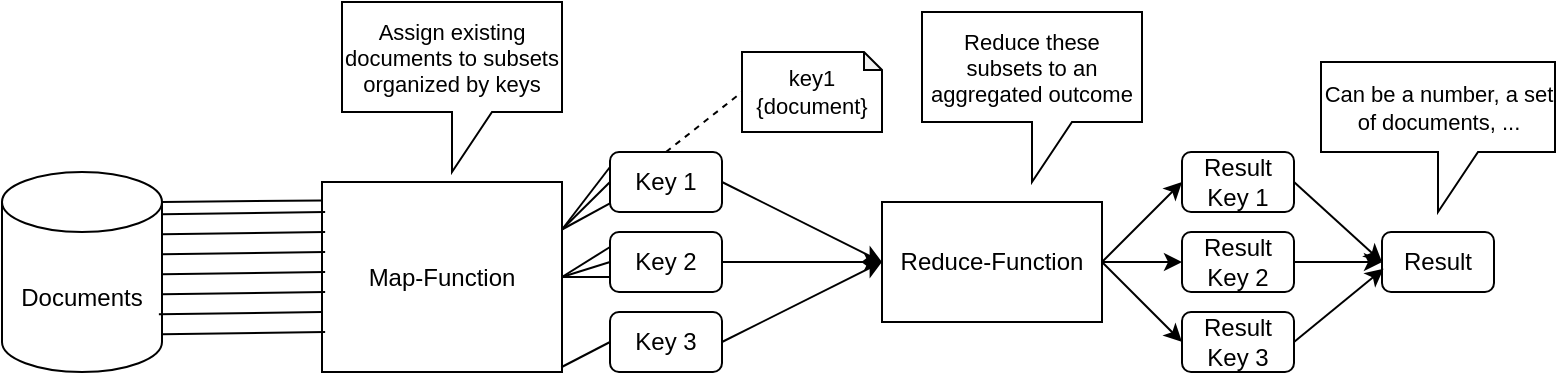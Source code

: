 <mxfile version="13.9.9" type="device"><diagram id="2H5uXEGFZJA4UX5rWxdp" name="Seite-1"><mxGraphModel dx="749" dy="666" grid="1" gridSize="10" guides="1" tooltips="1" connect="1" arrows="1" fold="1" page="1" pageScale="1" pageWidth="827" pageHeight="1169" math="0" shadow="0"><root><mxCell id="0"/><mxCell id="1" parent="0"/><mxCell id="IGHNBRjYa9m0Qj-Y1-cU-1" value="Documents" style="shape=cylinder3;whiteSpace=wrap;html=1;boundedLbl=1;backgroundOutline=1;size=15;" vertex="1" parent="1"><mxGeometry x="40" y="120" width="80" height="100" as="geometry"/></mxCell><mxCell id="IGHNBRjYa9m0Qj-Y1-cU-2" value="Map-Function" style="rounded=0;whiteSpace=wrap;html=1;" vertex="1" parent="1"><mxGeometry x="200" y="125" width="120" height="95" as="geometry"/></mxCell><mxCell id="IGHNBRjYa9m0Qj-Y1-cU-3" value="" style="endArrow=none;html=1;entryX=0.002;entryY=0.097;entryDx=0;entryDy=0;entryPerimeter=0;exitX=1;exitY=0;exitDx=0;exitDy=15;exitPerimeter=0;" edge="1" parent="1" source="IGHNBRjYa9m0Qj-Y1-cU-1" target="IGHNBRjYa9m0Qj-Y1-cU-2"><mxGeometry width="50" height="50" relative="1" as="geometry"><mxPoint x="300" y="420" as="sourcePoint"/><mxPoint x="350" y="370" as="targetPoint"/></mxGeometry></mxCell><mxCell id="IGHNBRjYa9m0Qj-Y1-cU-4" value="" style="endArrow=none;html=1;entryX=0.013;entryY=0.147;entryDx=0;entryDy=0;entryPerimeter=0;exitX=1;exitY=0;exitDx=0;exitDy=15;exitPerimeter=0;" edge="1" parent="1"><mxGeometry width="50" height="50" relative="1" as="geometry"><mxPoint x="120" y="141.18" as="sourcePoint"/><mxPoint x="201.56" y="140.0" as="targetPoint"/></mxGeometry></mxCell><mxCell id="IGHNBRjYa9m0Qj-Y1-cU-5" value="" style="endArrow=none;html=1;entryX=0.013;entryY=0.147;entryDx=0;entryDy=0;entryPerimeter=0;exitX=1;exitY=0;exitDx=0;exitDy=15;exitPerimeter=0;" edge="1" parent="1"><mxGeometry width="50" height="50" relative="1" as="geometry"><mxPoint x="120" y="151.18" as="sourcePoint"/><mxPoint x="201.56" y="150" as="targetPoint"/></mxGeometry></mxCell><mxCell id="IGHNBRjYa9m0Qj-Y1-cU-6" value="" style="endArrow=none;html=1;entryX=0.013;entryY=0.147;entryDx=0;entryDy=0;entryPerimeter=0;exitX=1;exitY=0;exitDx=0;exitDy=15;exitPerimeter=0;" edge="1" parent="1"><mxGeometry width="50" height="50" relative="1" as="geometry"><mxPoint x="120" y="161.18" as="sourcePoint"/><mxPoint x="201.56" y="160" as="targetPoint"/></mxGeometry></mxCell><mxCell id="IGHNBRjYa9m0Qj-Y1-cU-7" value="" style="endArrow=none;html=1;entryX=0.013;entryY=0.147;entryDx=0;entryDy=0;entryPerimeter=0;exitX=1;exitY=0;exitDx=0;exitDy=15;exitPerimeter=0;" edge="1" parent="1"><mxGeometry width="50" height="50" relative="1" as="geometry"><mxPoint x="120" y="171.18" as="sourcePoint"/><mxPoint x="201.56" y="170" as="targetPoint"/></mxGeometry></mxCell><mxCell id="IGHNBRjYa9m0Qj-Y1-cU-8" value="Reduce-Function" style="rounded=0;whiteSpace=wrap;html=1;" vertex="1" parent="1"><mxGeometry x="480" y="135" width="110" height="60" as="geometry"/></mxCell><mxCell id="IGHNBRjYa9m0Qj-Y1-cU-9" value="Key 1" style="rounded=1;whiteSpace=wrap;html=1;" vertex="1" parent="1"><mxGeometry x="344" y="110" width="56" height="30" as="geometry"/></mxCell><mxCell id="IGHNBRjYa9m0Qj-Y1-cU-10" value="" style="endArrow=none;html=1;entryX=0;entryY=0.25;entryDx=0;entryDy=0;exitX=1;exitY=0.25;exitDx=0;exitDy=0;" edge="1" parent="1" source="IGHNBRjYa9m0Qj-Y1-cU-2" target="IGHNBRjYa9m0Qj-Y1-cU-9"><mxGeometry width="50" height="50" relative="1" as="geometry"><mxPoint x="130" y="145" as="sourcePoint"/><mxPoint x="211.56" y="143.82" as="targetPoint"/></mxGeometry></mxCell><mxCell id="IGHNBRjYa9m0Qj-Y1-cU-11" value="" style="endArrow=none;html=1;entryX=0;entryY=0.5;entryDx=0;entryDy=0;exitX=1;exitY=0.25;exitDx=0;exitDy=0;" edge="1" parent="1" source="IGHNBRjYa9m0Qj-Y1-cU-2" target="IGHNBRjYa9m0Qj-Y1-cU-9"><mxGeometry width="50" height="50" relative="1" as="geometry"><mxPoint x="330" y="150" as="sourcePoint"/><mxPoint x="354" y="127.5" as="targetPoint"/></mxGeometry></mxCell><mxCell id="IGHNBRjYa9m0Qj-Y1-cU-12" value="" style="endArrow=none;html=1;entryX=-0.001;entryY=0.857;entryDx=0;entryDy=0;exitX=1;exitY=0.25;exitDx=0;exitDy=0;entryPerimeter=0;" edge="1" parent="1" source="IGHNBRjYa9m0Qj-Y1-cU-2" target="IGHNBRjYa9m0Qj-Y1-cU-9"><mxGeometry width="50" height="50" relative="1" as="geometry"><mxPoint x="330" y="150" as="sourcePoint"/><mxPoint x="354" y="135" as="targetPoint"/></mxGeometry></mxCell><mxCell id="IGHNBRjYa9m0Qj-Y1-cU-13" value="Key 2" style="rounded=1;whiteSpace=wrap;html=1;" vertex="1" parent="1"><mxGeometry x="344" y="150" width="56" height="30" as="geometry"/></mxCell><mxCell id="IGHNBRjYa9m0Qj-Y1-cU-14" value="Key 3" style="rounded=1;whiteSpace=wrap;html=1;" vertex="1" parent="1"><mxGeometry x="344" y="190" width="56" height="30" as="geometry"/></mxCell><mxCell id="IGHNBRjYa9m0Qj-Y1-cU-15" value="" style="endArrow=none;html=1;entryX=0.013;entryY=0.147;entryDx=0;entryDy=0;entryPerimeter=0;exitX=1;exitY=0;exitDx=0;exitDy=15;exitPerimeter=0;" edge="1" parent="1"><mxGeometry width="50" height="50" relative="1" as="geometry"><mxPoint x="120" y="181.18" as="sourcePoint"/><mxPoint x="201.56" y="180" as="targetPoint"/></mxGeometry></mxCell><mxCell id="IGHNBRjYa9m0Qj-Y1-cU-16" value="" style="endArrow=none;html=1;entryX=0.013;entryY=0.147;entryDx=0;entryDy=0;entryPerimeter=0;exitX=1;exitY=0;exitDx=0;exitDy=15;exitPerimeter=0;" edge="1" parent="1"><mxGeometry width="50" height="50" relative="1" as="geometry"><mxPoint x="118.44" y="191.18" as="sourcePoint"/><mxPoint x="200.0" y="190" as="targetPoint"/></mxGeometry></mxCell><mxCell id="IGHNBRjYa9m0Qj-Y1-cU-17" value="" style="endArrow=none;html=1;entryX=0.013;entryY=0.147;entryDx=0;entryDy=0;entryPerimeter=0;exitX=1;exitY=0;exitDx=0;exitDy=15;exitPerimeter=0;" edge="1" parent="1"><mxGeometry width="50" height="50" relative="1" as="geometry"><mxPoint x="120" y="201.18" as="sourcePoint"/><mxPoint x="201.56" y="200" as="targetPoint"/></mxGeometry></mxCell><mxCell id="IGHNBRjYa9m0Qj-Y1-cU-18" value="" style="endArrow=none;html=1;entryX=0;entryY=0.5;entryDx=0;entryDy=0;exitX=0.997;exitY=0.975;exitDx=0;exitDy=0;exitPerimeter=0;" edge="1" parent="1" source="IGHNBRjYa9m0Qj-Y1-cU-2" target="IGHNBRjYa9m0Qj-Y1-cU-14"><mxGeometry width="50" height="50" relative="1" as="geometry"><mxPoint x="330" y="158.75" as="sourcePoint"/><mxPoint x="353.93" y="145.71" as="targetPoint"/></mxGeometry></mxCell><mxCell id="IGHNBRjYa9m0Qj-Y1-cU-19" value="" style="endArrow=none;html=1;entryX=0;entryY=0.25;entryDx=0;entryDy=0;exitX=1;exitY=0.5;exitDx=0;exitDy=0;" edge="1" parent="1" source="IGHNBRjYa9m0Qj-Y1-cU-2" target="IGHNBRjYa9m0Qj-Y1-cU-13"><mxGeometry width="50" height="50" relative="1" as="geometry"><mxPoint x="329.64" y="227.625" as="sourcePoint"/><mxPoint x="354" y="215" as="targetPoint"/></mxGeometry></mxCell><mxCell id="IGHNBRjYa9m0Qj-Y1-cU-20" value="" style="endArrow=none;html=1;entryX=0;entryY=0.5;entryDx=0;entryDy=0;exitX=1;exitY=0.5;exitDx=0;exitDy=0;" edge="1" parent="1" source="IGHNBRjYa9m0Qj-Y1-cU-2" target="IGHNBRjYa9m0Qj-Y1-cU-13"><mxGeometry width="50" height="50" relative="1" as="geometry"><mxPoint x="330" y="182.5" as="sourcePoint"/><mxPoint x="354" y="167.5" as="targetPoint"/></mxGeometry></mxCell><mxCell id="IGHNBRjYa9m0Qj-Y1-cU-21" value="" style="endArrow=none;html=1;entryX=0;entryY=0.75;entryDx=0;entryDy=0;exitX=1;exitY=0.5;exitDx=0;exitDy=0;" edge="1" parent="1" source="IGHNBRjYa9m0Qj-Y1-cU-2" target="IGHNBRjYa9m0Qj-Y1-cU-13"><mxGeometry width="50" height="50" relative="1" as="geometry"><mxPoint x="330" y="182.5" as="sourcePoint"/><mxPoint x="354" y="175" as="targetPoint"/></mxGeometry></mxCell><mxCell id="IGHNBRjYa9m0Qj-Y1-cU-22" value="key1&lt;br style=&quot;font-size: 11px;&quot;&gt;{document}" style="shape=note;whiteSpace=wrap;html=1;backgroundOutline=1;darkOpacity=0.05;size=9;fontSize=11;" vertex="1" parent="1"><mxGeometry x="410" y="60" width="70" height="40" as="geometry"/></mxCell><mxCell id="IGHNBRjYa9m0Qj-Y1-cU-23" value="" style="endArrow=none;dashed=1;html=1;fontSize=11;entryX=0;entryY=0.5;entryDx=0;entryDy=0;entryPerimeter=0;exitX=0.5;exitY=0;exitDx=0;exitDy=0;" edge="1" parent="1" source="IGHNBRjYa9m0Qj-Y1-cU-9" target="IGHNBRjYa9m0Qj-Y1-cU-22"><mxGeometry width="50" height="50" relative="1" as="geometry"><mxPoint x="370" y="90" as="sourcePoint"/><mxPoint x="450" y="100" as="targetPoint"/></mxGeometry></mxCell><mxCell id="IGHNBRjYa9m0Qj-Y1-cU-24" value="" style="endArrow=classic;html=1;fontSize=11;exitX=1;exitY=0.5;exitDx=0;exitDy=0;entryX=0;entryY=0.5;entryDx=0;entryDy=0;" edge="1" parent="1" source="IGHNBRjYa9m0Qj-Y1-cU-9" target="IGHNBRjYa9m0Qj-Y1-cU-8"><mxGeometry width="50" height="50" relative="1" as="geometry"><mxPoint x="450" y="170" as="sourcePoint"/><mxPoint x="500" y="120" as="targetPoint"/></mxGeometry></mxCell><mxCell id="IGHNBRjYa9m0Qj-Y1-cU-25" value="" style="endArrow=classic;html=1;fontSize=11;exitX=1;exitY=0.5;exitDx=0;exitDy=0;entryX=0;entryY=0.5;entryDx=0;entryDy=0;" edge="1" parent="1" source="IGHNBRjYa9m0Qj-Y1-cU-13" target="IGHNBRjYa9m0Qj-Y1-cU-8"><mxGeometry width="50" height="50" relative="1" as="geometry"><mxPoint x="410" y="135" as="sourcePoint"/><mxPoint x="510" y="165" as="targetPoint"/></mxGeometry></mxCell><mxCell id="IGHNBRjYa9m0Qj-Y1-cU-26" value="" style="endArrow=classic;html=1;fontSize=11;exitX=1;exitY=0.5;exitDx=0;exitDy=0;entryX=0;entryY=0.5;entryDx=0;entryDy=0;" edge="1" parent="1" source="IGHNBRjYa9m0Qj-Y1-cU-14" target="IGHNBRjYa9m0Qj-Y1-cU-8"><mxGeometry width="50" height="50" relative="1" as="geometry"><mxPoint x="410" y="175" as="sourcePoint"/><mxPoint x="510" y="165" as="targetPoint"/></mxGeometry></mxCell><mxCell id="IGHNBRjYa9m0Qj-Y1-cU-27" value="Assign existing documents to subsets organized by keys" style="shape=callout;whiteSpace=wrap;html=1;perimeter=calloutPerimeter;fontSize=11;" vertex="1" parent="1"><mxGeometry x="210" y="35" width="110" height="85" as="geometry"/></mxCell><mxCell id="IGHNBRjYa9m0Qj-Y1-cU-28" value="Reduce these subsets to an aggregated outcome" style="shape=callout;whiteSpace=wrap;html=1;perimeter=calloutPerimeter;fontSize=11;" vertex="1" parent="1"><mxGeometry x="500" y="40" width="110" height="85" as="geometry"/></mxCell><mxCell id="IGHNBRjYa9m0Qj-Y1-cU-29" value="Result Key 1" style="rounded=1;whiteSpace=wrap;html=1;" vertex="1" parent="1"><mxGeometry x="630" y="110" width="56" height="30" as="geometry"/></mxCell><mxCell id="IGHNBRjYa9m0Qj-Y1-cU-30" value="" style="endArrow=classic;html=1;fontSize=11;exitX=1;exitY=0.5;exitDx=0;exitDy=0;entryX=0;entryY=0.5;entryDx=0;entryDy=0;" edge="1" parent="1" source="IGHNBRjYa9m0Qj-Y1-cU-8" target="IGHNBRjYa9m0Qj-Y1-cU-29"><mxGeometry width="50" height="50" relative="1" as="geometry"><mxPoint x="620" y="230" as="sourcePoint"/><mxPoint x="670" y="180" as="targetPoint"/></mxGeometry></mxCell><mxCell id="IGHNBRjYa9m0Qj-Y1-cU-31" value="Result Key 2" style="rounded=1;whiteSpace=wrap;html=1;" vertex="1" parent="1"><mxGeometry x="630" y="150" width="56" height="30" as="geometry"/></mxCell><mxCell id="IGHNBRjYa9m0Qj-Y1-cU-32" value="Result Key 3" style="rounded=1;whiteSpace=wrap;html=1;" vertex="1" parent="1"><mxGeometry x="630" y="190" width="56" height="30" as="geometry"/></mxCell><mxCell id="IGHNBRjYa9m0Qj-Y1-cU-33" value="" style="endArrow=classic;html=1;fontSize=11;exitX=1;exitY=0.5;exitDx=0;exitDy=0;entryX=0;entryY=0.5;entryDx=0;entryDy=0;" edge="1" parent="1" source="IGHNBRjYa9m0Qj-Y1-cU-8" target="IGHNBRjYa9m0Qj-Y1-cU-31"><mxGeometry width="50" height="50" relative="1" as="geometry"><mxPoint x="600" y="175" as="sourcePoint"/><mxPoint x="650" y="150" as="targetPoint"/></mxGeometry></mxCell><mxCell id="IGHNBRjYa9m0Qj-Y1-cU-34" value="" style="endArrow=classic;html=1;fontSize=11;exitX=1;exitY=0.5;exitDx=0;exitDy=0;entryX=0;entryY=0.5;entryDx=0;entryDy=0;" edge="1" parent="1" source="IGHNBRjYa9m0Qj-Y1-cU-8" target="IGHNBRjYa9m0Qj-Y1-cU-32"><mxGeometry width="50" height="50" relative="1" as="geometry"><mxPoint x="600" y="175" as="sourcePoint"/><mxPoint x="650" y="190" as="targetPoint"/></mxGeometry></mxCell><mxCell id="IGHNBRjYa9m0Qj-Y1-cU-35" value="" style="endArrow=classic;html=1;fontSize=11;exitX=1;exitY=0.5;exitDx=0;exitDy=0;entryX=0;entryY=0.5;entryDx=0;entryDy=0;" edge="1" parent="1" source="IGHNBRjYa9m0Qj-Y1-cU-29" target="IGHNBRjYa9m0Qj-Y1-cU-36"><mxGeometry width="50" height="50" relative="1" as="geometry"><mxPoint x="600" y="175" as="sourcePoint"/><mxPoint x="640" y="135" as="targetPoint"/></mxGeometry></mxCell><mxCell id="IGHNBRjYa9m0Qj-Y1-cU-36" value="Result" style="rounded=1;whiteSpace=wrap;html=1;" vertex="1" parent="1"><mxGeometry x="730" y="150" width="56" height="30" as="geometry"/></mxCell><mxCell id="IGHNBRjYa9m0Qj-Y1-cU-37" value="" style="endArrow=classic;html=1;fontSize=11;exitX=1;exitY=0.5;exitDx=0;exitDy=0;entryX=0;entryY=0.5;entryDx=0;entryDy=0;" edge="1" parent="1" source="IGHNBRjYa9m0Qj-Y1-cU-31" target="IGHNBRjYa9m0Qj-Y1-cU-36"><mxGeometry width="50" height="50" relative="1" as="geometry"><mxPoint x="696" y="135" as="sourcePoint"/><mxPoint x="750" y="175" as="targetPoint"/></mxGeometry></mxCell><mxCell id="IGHNBRjYa9m0Qj-Y1-cU-38" value="" style="endArrow=classic;html=1;fontSize=11;exitX=1;exitY=0.5;exitDx=0;exitDy=0;entryX=0.014;entryY=0.613;entryDx=0;entryDy=0;entryPerimeter=0;" edge="1" parent="1" source="IGHNBRjYa9m0Qj-Y1-cU-32" target="IGHNBRjYa9m0Qj-Y1-cU-36"><mxGeometry width="50" height="50" relative="1" as="geometry"><mxPoint x="696" y="175" as="sourcePoint"/><mxPoint x="750" y="175" as="targetPoint"/></mxGeometry></mxCell><mxCell id="IGHNBRjYa9m0Qj-Y1-cU-39" value="Can be a number, a set of documents, ..." style="shape=callout;whiteSpace=wrap;html=1;perimeter=calloutPerimeter;fontSize=11;" vertex="1" parent="1"><mxGeometry x="699.5" y="65" width="117" height="75" as="geometry"/></mxCell></root></mxGraphModel></diagram></mxfile>